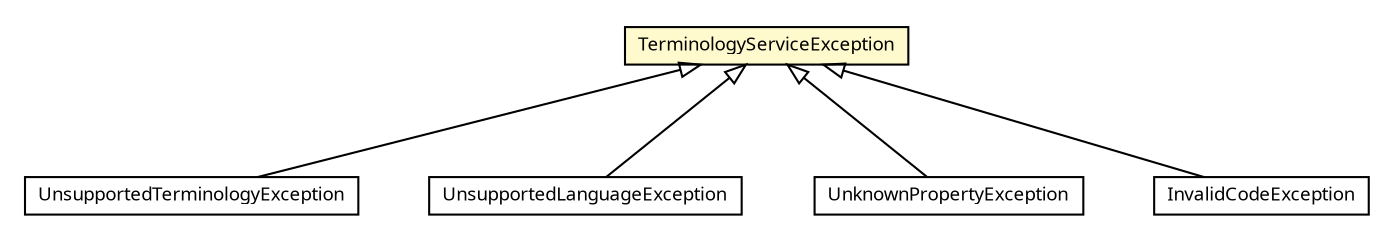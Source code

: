 #!/usr/local/bin/dot
#
# Class diagram 
# Generated by UMLGraph version R5_6 (http://www.umlgraph.org/)
#

digraph G {
	edge [fontname="Trebuchet MS",fontsize=10,labelfontname="Trebuchet MS",labelfontsize=10];
	node [fontname="Trebuchet MS",fontsize=10,shape=plaintext];
	nodesep=0.25;
	ranksep=0.5;
	// se.cambio.cds.ts.UnsupportedTerminologyException
	c337139 [label=<<table title="se.cambio.cds.ts.UnsupportedTerminologyException" border="0" cellborder="1" cellspacing="0" cellpadding="2" port="p" href="./UnsupportedTerminologyException.html">
		<tr><td><table border="0" cellspacing="0" cellpadding="1">
<tr><td align="center" balign="center"><font face="Trebuchet MS"> UnsupportedTerminologyException </font></td></tr>
		</table></td></tr>
		</table>>, URL="./UnsupportedTerminologyException.html", fontname="Trebuchet MS", fontcolor="black", fontsize=9.0];
	// se.cambio.cds.ts.UnsupportedLanguageException
	c337140 [label=<<table title="se.cambio.cds.ts.UnsupportedLanguageException" border="0" cellborder="1" cellspacing="0" cellpadding="2" port="p" href="./UnsupportedLanguageException.html">
		<tr><td><table border="0" cellspacing="0" cellpadding="1">
<tr><td align="center" balign="center"><font face="Trebuchet MS"> UnsupportedLanguageException </font></td></tr>
		</table></td></tr>
		</table>>, URL="./UnsupportedLanguageException.html", fontname="Trebuchet MS", fontcolor="black", fontsize=9.0];
	// se.cambio.cds.ts.UnknownPropertyException
	c337141 [label=<<table title="se.cambio.cds.ts.UnknownPropertyException" border="0" cellborder="1" cellspacing="0" cellpadding="2" port="p" href="./UnknownPropertyException.html">
		<tr><td><table border="0" cellspacing="0" cellpadding="1">
<tr><td align="center" balign="center"><font face="Trebuchet MS"> UnknownPropertyException </font></td></tr>
		</table></td></tr>
		</table>>, URL="./UnknownPropertyException.html", fontname="Trebuchet MS", fontcolor="black", fontsize=9.0];
	// se.cambio.cds.ts.TerminologyServiceException
	c337144 [label=<<table title="se.cambio.cds.ts.TerminologyServiceException" border="0" cellborder="1" cellspacing="0" cellpadding="2" port="p" bgcolor="lemonChiffon" href="./TerminologyServiceException.html">
		<tr><td><table border="0" cellspacing="0" cellpadding="1">
<tr><td align="center" balign="center"><font face="Trebuchet MS"> TerminologyServiceException </font></td></tr>
		</table></td></tr>
		</table>>, URL="./TerminologyServiceException.html", fontname="Trebuchet MS", fontcolor="black", fontsize=9.0];
	// se.cambio.cds.ts.InvalidCodeException
	c337148 [label=<<table title="se.cambio.cds.ts.InvalidCodeException" border="0" cellborder="1" cellspacing="0" cellpadding="2" port="p" href="./InvalidCodeException.html">
		<tr><td><table border="0" cellspacing="0" cellpadding="1">
<tr><td align="center" balign="center"><font face="Trebuchet MS"> InvalidCodeException </font></td></tr>
		</table></td></tr>
		</table>>, URL="./InvalidCodeException.html", fontname="Trebuchet MS", fontcolor="black", fontsize=9.0];
	//se.cambio.cds.ts.UnsupportedTerminologyException extends se.cambio.cds.ts.TerminologyServiceException
	c337144:p -> c337139:p [dir=back,arrowtail=empty];
	//se.cambio.cds.ts.UnsupportedLanguageException extends se.cambio.cds.ts.TerminologyServiceException
	c337144:p -> c337140:p [dir=back,arrowtail=empty];
	//se.cambio.cds.ts.UnknownPropertyException extends se.cambio.cds.ts.TerminologyServiceException
	c337144:p -> c337141:p [dir=back,arrowtail=empty];
	//se.cambio.cds.ts.InvalidCodeException extends se.cambio.cds.ts.TerminologyServiceException
	c337144:p -> c337148:p [dir=back,arrowtail=empty];
}

